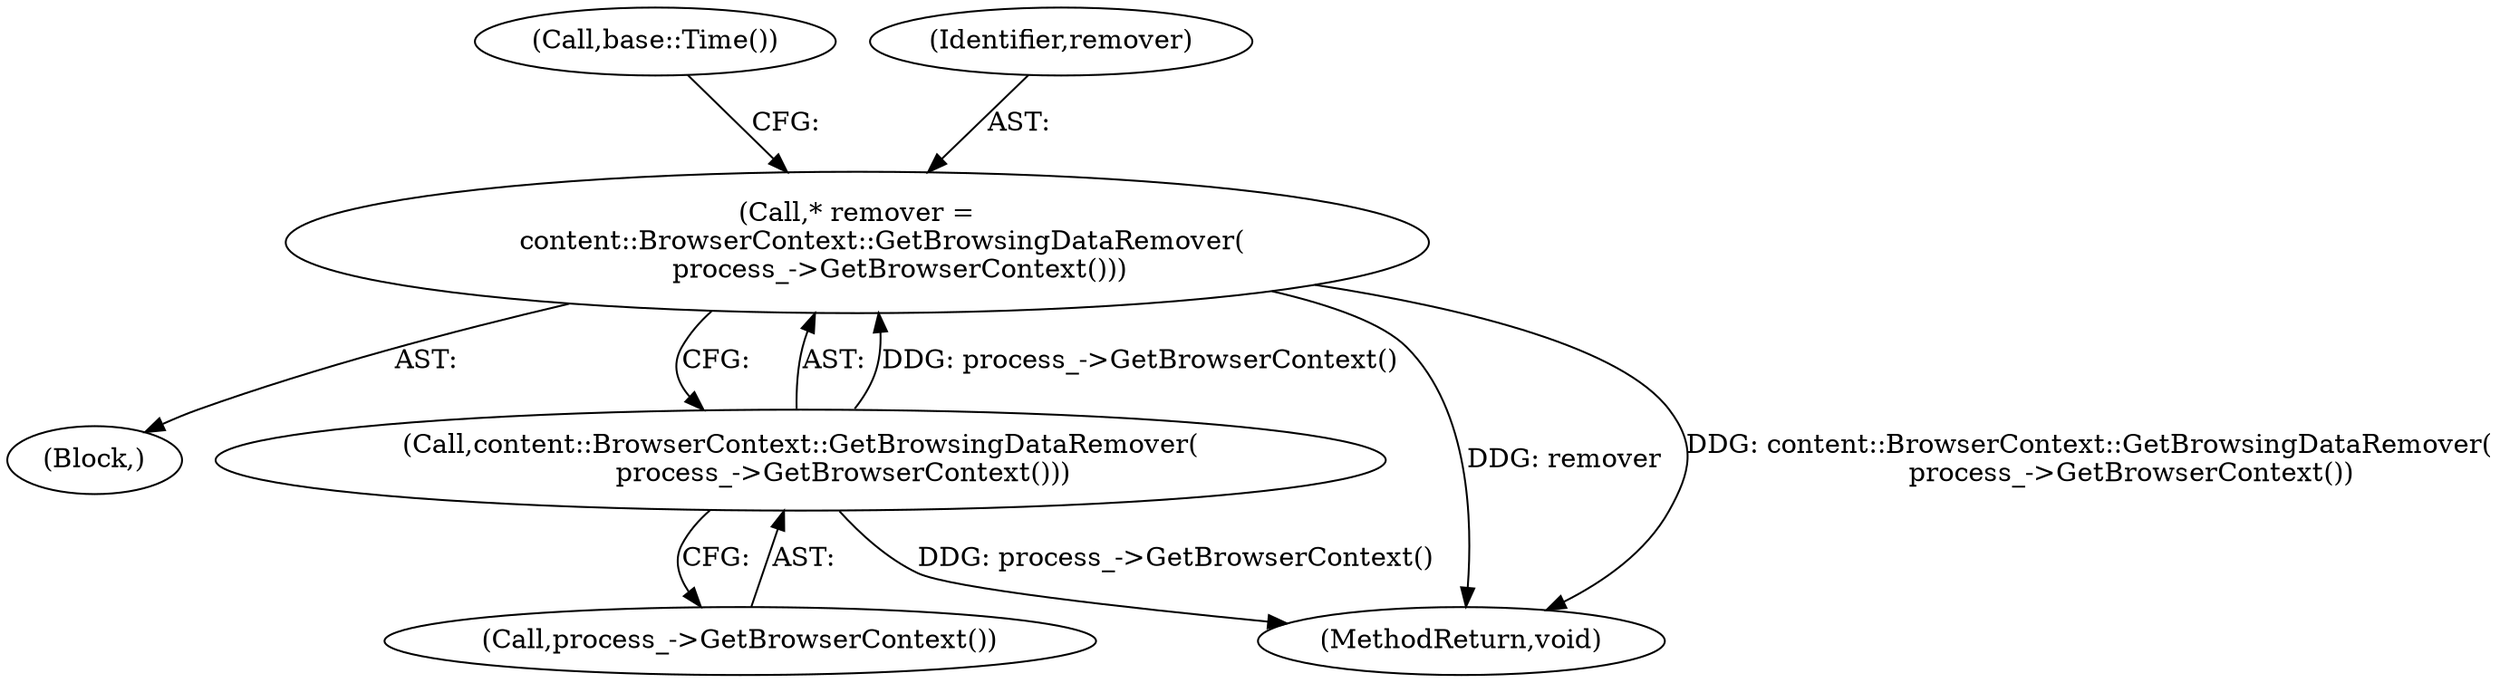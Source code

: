digraph "0_Chrome_3c8e4852477d5b1e2da877808c998dc57db9460f_11@API" {
"1000111" [label="(Call,* remover =\n      content::BrowserContext::GetBrowsingDataRemover(\n          process_->GetBrowserContext()))"];
"1000113" [label="(Call,content::BrowserContext::GetBrowsingDataRemover(\n          process_->GetBrowserContext()))"];
"1000116" [label="(Call,base::Time())"];
"1000102" [label="(Block,)"];
"1000112" [label="(Identifier,remover)"];
"1000122" [label="(MethodReturn,void)"];
"1000114" [label="(Call,process_->GetBrowserContext())"];
"1000111" [label="(Call,* remover =\n      content::BrowserContext::GetBrowsingDataRemover(\n          process_->GetBrowserContext()))"];
"1000113" [label="(Call,content::BrowserContext::GetBrowsingDataRemover(\n          process_->GetBrowserContext()))"];
"1000111" -> "1000102"  [label="AST: "];
"1000111" -> "1000113"  [label="CFG: "];
"1000112" -> "1000111"  [label="AST: "];
"1000113" -> "1000111"  [label="AST: "];
"1000116" -> "1000111"  [label="CFG: "];
"1000111" -> "1000122"  [label="DDG: remover"];
"1000111" -> "1000122"  [label="DDG: content::BrowserContext::GetBrowsingDataRemover(\n          process_->GetBrowserContext())"];
"1000113" -> "1000111"  [label="DDG: process_->GetBrowserContext()"];
"1000113" -> "1000114"  [label="CFG: "];
"1000114" -> "1000113"  [label="AST: "];
"1000113" -> "1000122"  [label="DDG: process_->GetBrowserContext()"];
}
